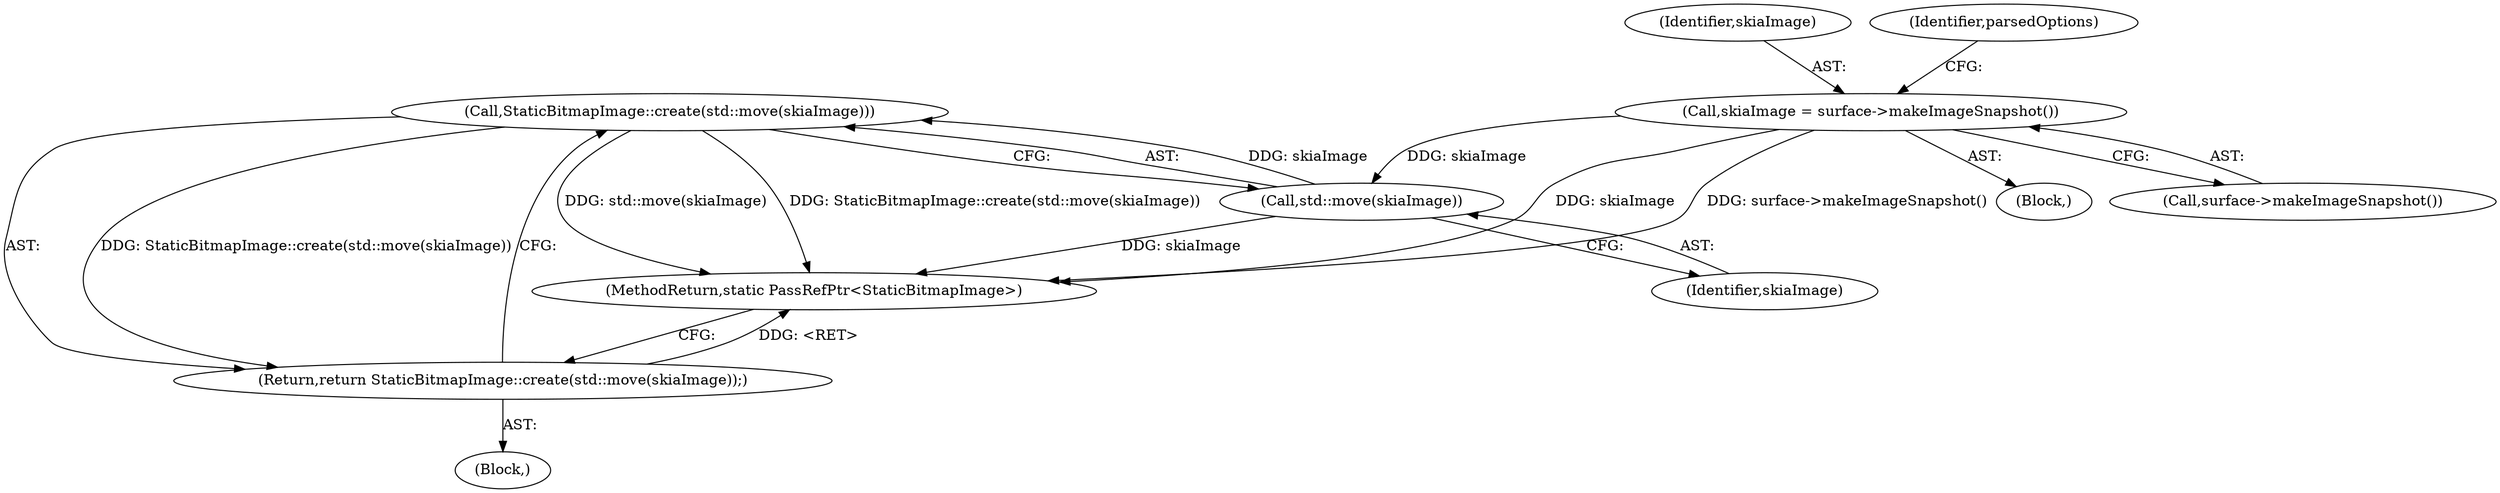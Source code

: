 digraph "0_Chrome_d59a4441697f6253e7dc3f7ae5caad6e5fd2c778_1@API" {
"1000381" [label="(Call,StaticBitmapImage::create(std::move(skiaImage)))"];
"1000382" [label="(Call,std::move(skiaImage))"];
"1000364" [label="(Call,skiaImage = surface->makeImageSnapshot())"];
"1000380" [label="(Return,return StaticBitmapImage::create(std::move(skiaImage));)"];
"1000365" [label="(Identifier,skiaImage)"];
"1000388" [label="(MethodReturn,static PassRefPtr<StaticBitmapImage>)"];
"1000369" [label="(Identifier,parsedOptions)"];
"1000371" [label="(Block,)"];
"1000382" [label="(Call,std::move(skiaImage))"];
"1000380" [label="(Return,return StaticBitmapImage::create(std::move(skiaImage));)"];
"1000383" [label="(Identifier,skiaImage)"];
"1000105" [label="(Block,)"];
"1000366" [label="(Call,surface->makeImageSnapshot())"];
"1000381" [label="(Call,StaticBitmapImage::create(std::move(skiaImage)))"];
"1000364" [label="(Call,skiaImage = surface->makeImageSnapshot())"];
"1000381" -> "1000380"  [label="AST: "];
"1000381" -> "1000382"  [label="CFG: "];
"1000382" -> "1000381"  [label="AST: "];
"1000380" -> "1000381"  [label="CFG: "];
"1000381" -> "1000388"  [label="DDG: std::move(skiaImage)"];
"1000381" -> "1000388"  [label="DDG: StaticBitmapImage::create(std::move(skiaImage))"];
"1000381" -> "1000380"  [label="DDG: StaticBitmapImage::create(std::move(skiaImage))"];
"1000382" -> "1000381"  [label="DDG: skiaImage"];
"1000382" -> "1000383"  [label="CFG: "];
"1000383" -> "1000382"  [label="AST: "];
"1000382" -> "1000388"  [label="DDG: skiaImage"];
"1000364" -> "1000382"  [label="DDG: skiaImage"];
"1000364" -> "1000105"  [label="AST: "];
"1000364" -> "1000366"  [label="CFG: "];
"1000365" -> "1000364"  [label="AST: "];
"1000366" -> "1000364"  [label="AST: "];
"1000369" -> "1000364"  [label="CFG: "];
"1000364" -> "1000388"  [label="DDG: skiaImage"];
"1000364" -> "1000388"  [label="DDG: surface->makeImageSnapshot()"];
"1000380" -> "1000371"  [label="AST: "];
"1000388" -> "1000380"  [label="CFG: "];
"1000380" -> "1000388"  [label="DDG: <RET>"];
}
